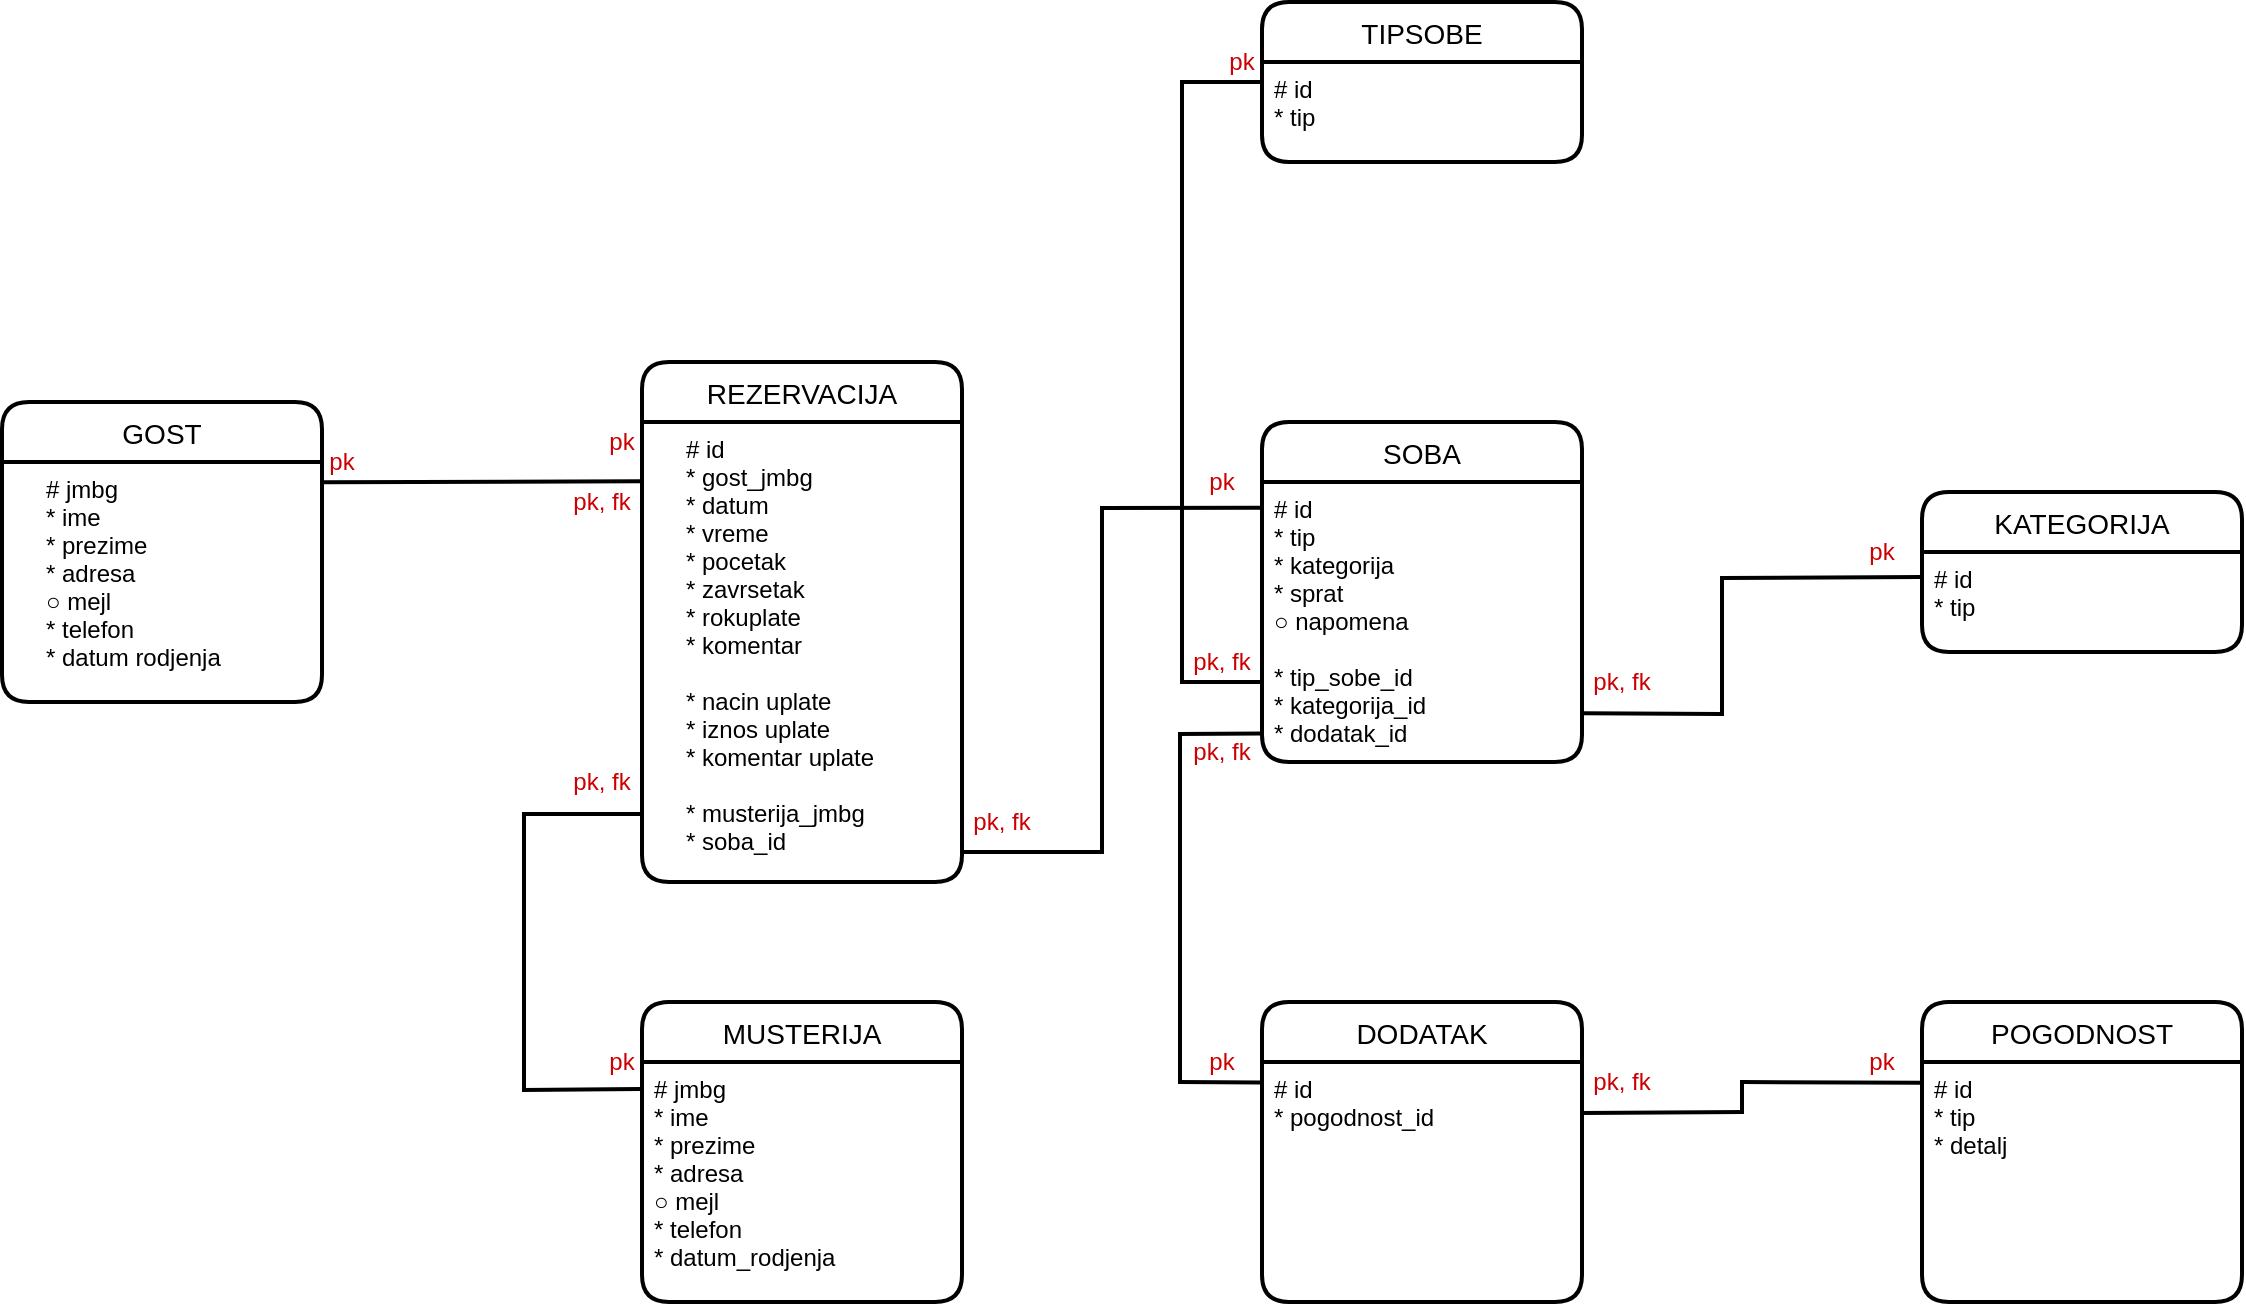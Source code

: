 <mxfile version="13.1.1" type="device"><diagram id="N1i-47K3Nv_V_qPSBVKC" name="Page-1"><mxGraphModel dx="2272" dy="1891" grid="1" gridSize="10" guides="1" tooltips="1" connect="1" arrows="1" fold="1" page="1" pageScale="1" pageWidth="850" pageHeight="1100" math="0" shadow="0"><root><mxCell id="0"/><mxCell id="1" parent="0"/><mxCell id="1yKAOsxujqE0B-REHoKv-5" value="SOBA" style="swimlane;childLayout=stackLayout;horizontal=1;startSize=30;horizontalStack=0;rounded=1;fontSize=14;fontStyle=0;strokeWidth=2;resizeParent=0;resizeLast=1;shadow=0;dashed=0;align=center;fillColor=none;fontColor=#000000;" parent="1" vertex="1"><mxGeometry x="250" y="-10" width="160" height="170" as="geometry"/></mxCell><mxCell id="1yKAOsxujqE0B-REHoKv-6" value="# id&#xA;* tip&#xA;* kategorija&#xA;* sprat&#xA;○ napomena&#xA;&#xA;* tip_sobe_id&#xA;* kategorija_id&#xA;* dodatak_id&#xA;" style="align=left;strokeColor=none;fillColor=none;spacingLeft=4;fontSize=12;verticalAlign=top;resizable=0;rotatable=0;part=1;" parent="1yKAOsxujqE0B-REHoKv-5" vertex="1"><mxGeometry y="30" width="160" height="140" as="geometry"/></mxCell><mxCell id="1yKAOsxujqE0B-REHoKv-7" value="TIPSOBE" style="swimlane;childLayout=stackLayout;horizontal=1;startSize=30;horizontalStack=0;rounded=1;fontSize=14;fontStyle=0;strokeWidth=2;resizeParent=0;resizeLast=1;shadow=0;dashed=0;align=center;fillColor=none;fontColor=#000000;" parent="1" vertex="1"><mxGeometry x="250" y="-220" width="160" height="80" as="geometry"/></mxCell><mxCell id="1yKAOsxujqE0B-REHoKv-8" value="# id&#xA;* tip&#xA;" style="align=left;strokeColor=none;fillColor=none;spacingLeft=4;fontSize=12;verticalAlign=top;resizable=0;rotatable=0;part=1;" parent="1yKAOsxujqE0B-REHoKv-7" vertex="1"><mxGeometry y="30" width="160" height="50" as="geometry"/></mxCell><mxCell id="1yKAOsxujqE0B-REHoKv-11" value="KATEGORIJA" style="swimlane;childLayout=stackLayout;horizontal=1;startSize=30;horizontalStack=0;rounded=1;fontSize=14;fontStyle=0;strokeWidth=2;resizeParent=0;resizeLast=1;shadow=0;dashed=0;align=center;fillColor=none;fontColor=#000000;" parent="1" vertex="1"><mxGeometry x="580" y="25" width="160" height="80" as="geometry"/></mxCell><mxCell id="1yKAOsxujqE0B-REHoKv-12" value="# id&#xA;* tip&#xA;" style="align=left;strokeColor=none;fillColor=none;spacingLeft=4;fontSize=12;verticalAlign=top;resizable=0;rotatable=0;part=1;" parent="1yKAOsxujqE0B-REHoKv-11" vertex="1"><mxGeometry y="30" width="160" height="50" as="geometry"/></mxCell><mxCell id="1yKAOsxujqE0B-REHoKv-22" value="DODATAK" style="swimlane;childLayout=stackLayout;horizontal=1;startSize=30;horizontalStack=0;rounded=1;fontSize=14;fontStyle=0;strokeWidth=2;resizeParent=0;resizeLast=1;shadow=0;dashed=0;align=center;fillColor=none;fontColor=#000000;" parent="1" vertex="1"><mxGeometry x="250" y="280" width="160" height="150" as="geometry"/></mxCell><mxCell id="1yKAOsxujqE0B-REHoKv-23" value="# id&#xA;* pogodnost_id&#xA;" style="align=left;strokeColor=none;fillColor=none;spacingLeft=4;fontSize=12;verticalAlign=top;resizable=0;rotatable=0;part=1;" parent="1yKAOsxujqE0B-REHoKv-22" vertex="1"><mxGeometry y="30" width="160" height="120" as="geometry"/></mxCell><mxCell id="1yKAOsxujqE0B-REHoKv-50" value="POGODNOST" style="swimlane;childLayout=stackLayout;horizontal=1;startSize=30;horizontalStack=0;rounded=1;fontSize=14;fontStyle=0;strokeWidth=2;resizeParent=0;resizeLast=1;shadow=0;dashed=0;align=center;fillColor=none;fontColor=#000000;" parent="1" vertex="1"><mxGeometry x="580" y="280" width="160" height="150" as="geometry"/></mxCell><mxCell id="1yKAOsxujqE0B-REHoKv-51" value="# id&#xA;* tip&#xA;* detalj&#xA;&#xA;" style="align=left;strokeColor=none;fillColor=none;spacingLeft=4;fontSize=12;verticalAlign=top;resizable=0;rotatable=0;part=1;" parent="1yKAOsxujqE0B-REHoKv-50" vertex="1"><mxGeometry y="30" width="160" height="120" as="geometry"/></mxCell><mxCell id="1yKAOsxujqE0B-REHoKv-16" value="REZERVACIJA" style="swimlane;childLayout=stackLayout;horizontal=1;startSize=30;horizontalStack=0;rounded=1;fontSize=14;fontStyle=0;strokeWidth=2;resizeParent=0;resizeLast=1;shadow=0;dashed=0;align=center;fillColor=none;fontColor=#000000;" parent="1" vertex="1"><mxGeometry x="-60" y="-40" width="160" height="260" as="geometry"/></mxCell><mxCell id="1yKAOsxujqE0B-REHoKv-17" value="# id&#xA;* gost_jmbg&#xA;* datum&#xA;* vreme&#xA;* pocetak&#xA;* zavrsetak&#xA;* rokuplate&#xA;* komentar &#xA;&#xA;* nacin uplate&#xA;* iznos uplate&#xA;* komentar uplate&#xA;&#xA;* musterija_jmbg&#xA;* soba_id&#xA;&#xA;&#xA;" style="align=left;strokeColor=none;fillColor=none;spacingLeft=20;fontSize=12;verticalAlign=top;resizable=0;rotatable=0;part=1;" parent="1yKAOsxujqE0B-REHoKv-16" vertex="1"><mxGeometry y="30" width="160" height="230" as="geometry"/></mxCell><mxCell id="1yKAOsxujqE0B-REHoKv-18" value="MUSTERIJA" style="swimlane;childLayout=stackLayout;horizontal=1;startSize=30;horizontalStack=0;rounded=1;fontSize=14;fontStyle=0;strokeWidth=2;resizeParent=0;resizeLast=1;shadow=0;dashed=0;align=center;fillColor=none;fontColor=#000000;" parent="1" vertex="1"><mxGeometry x="-60" y="280" width="160" height="150" as="geometry"/></mxCell><mxCell id="1yKAOsxujqE0B-REHoKv-19" value="# jmbg&#xA;* ime&#xA;* prezime&#xA;* adresa&#xA;○ mejl&#xA;* telefon&#xA;* datum_rodjenja" style="align=left;strokeColor=none;fillColor=none;spacingLeft=4;fontSize=12;verticalAlign=top;resizable=0;rotatable=0;part=1;" parent="1yKAOsxujqE0B-REHoKv-18" vertex="1"><mxGeometry y="30" width="160" height="120" as="geometry"/></mxCell><mxCell id="dCE8BZ0g_W73L0imwShd-17" value="pk" style="text;html=1;strokeColor=none;fillColor=none;align=center;verticalAlign=middle;whiteSpace=wrap;rounded=0;fontColor=#CC0000;" vertex="1" parent="1"><mxGeometry x="-230" width="40" height="20" as="geometry"/></mxCell><mxCell id="dCE8BZ0g_W73L0imwShd-18" value="" style="endArrow=none;html=1;strokeWidth=2;fontColor=#CC0000;exitX=0.996;exitY=0.084;exitDx=0;exitDy=0;exitPerimeter=0;entryX=-0.002;entryY=0.129;entryDx=0;entryDy=0;entryPerimeter=0;" edge="1" parent="1" source="1yKAOsxujqE0B-REHoKv-2" target="1yKAOsxujqE0B-REHoKv-17"><mxGeometry width="50" height="50" relative="1" as="geometry"><mxPoint x="-180" y="50" as="sourcePoint"/><mxPoint x="-63" y="16" as="targetPoint"/></mxGeometry></mxCell><mxCell id="dCE8BZ0g_W73L0imwShd-19" value="pk" style="text;html=1;strokeColor=none;fillColor=none;align=center;verticalAlign=middle;whiteSpace=wrap;rounded=0;fontColor=#CC0000;" vertex="1" parent="1"><mxGeometry x="-90" y="-10" width="40" height="20" as="geometry"/></mxCell><mxCell id="dCE8BZ0g_W73L0imwShd-20" value="pk, fk" style="text;html=1;strokeColor=none;fillColor=none;align=center;verticalAlign=middle;whiteSpace=wrap;rounded=0;fontColor=#CC0000;" vertex="1" parent="1"><mxGeometry x="-100" y="20" width="40" height="20" as="geometry"/></mxCell><mxCell id="dCE8BZ0g_W73L0imwShd-21" value="" style="endArrow=none;html=1;strokeWidth=2;fontColor=#CC0000;" edge="1" parent="1"><mxGeometry width="50" height="50" relative="1" as="geometry"><mxPoint x="-120" y="186" as="sourcePoint"/><mxPoint x="-61" y="186" as="targetPoint"/></mxGeometry></mxCell><mxCell id="dCE8BZ0g_W73L0imwShd-23" value="" style="endArrow=none;html=1;strokeWidth=2;fontColor=#CC0000;" edge="1" parent="1"><mxGeometry width="50" height="50" relative="1" as="geometry"><mxPoint x="-119" y="325" as="sourcePoint"/><mxPoint x="-119" y="186" as="targetPoint"/></mxGeometry></mxCell><mxCell id="dCE8BZ0g_W73L0imwShd-24" value="" style="endArrow=none;html=1;strokeWidth=2;fontColor=#CC0000;entryX=-0.006;entryY=0.113;entryDx=0;entryDy=0;entryPerimeter=0;" edge="1" parent="1" target="1yKAOsxujqE0B-REHoKv-19"><mxGeometry width="50" height="50" relative="1" as="geometry"><mxPoint x="-120" y="324" as="sourcePoint"/><mxPoint x="-80" y="340" as="targetPoint"/></mxGeometry></mxCell><mxCell id="dCE8BZ0g_W73L0imwShd-25" value="pk" style="text;html=1;strokeColor=none;fillColor=none;align=center;verticalAlign=middle;whiteSpace=wrap;rounded=0;fontColor=#CC0000;" vertex="1" parent="1"><mxGeometry x="-90" y="300" width="40" height="20" as="geometry"/></mxCell><mxCell id="dCE8BZ0g_W73L0imwShd-26" value="pk, fk" style="text;html=1;strokeColor=none;fillColor=none;align=center;verticalAlign=middle;whiteSpace=wrap;rounded=0;fontColor=#CC0000;" vertex="1" parent="1"><mxGeometry x="-100" y="160" width="40" height="20" as="geometry"/></mxCell><mxCell id="dCE8BZ0g_W73L0imwShd-28" value="" style="endArrow=none;html=1;strokeWidth=2;fontColor=#CC0000;entryX=1.006;entryY=0.935;entryDx=0;entryDy=0;entryPerimeter=0;" edge="1" parent="1" target="1yKAOsxujqE0B-REHoKv-17"><mxGeometry width="50" height="50" relative="1" as="geometry"><mxPoint x="170" y="205" as="sourcePoint"/><mxPoint x="-61" y="186" as="targetPoint"/></mxGeometry></mxCell><mxCell id="dCE8BZ0g_W73L0imwShd-29" value="" style="endArrow=none;html=1;strokeWidth=2;fontColor=#CC0000;" edge="1" parent="1"><mxGeometry width="50" height="50" relative="1" as="geometry"><mxPoint x="170" y="32" as="sourcePoint"/><mxPoint x="170" y="206" as="targetPoint"/></mxGeometry></mxCell><mxCell id="dCE8BZ0g_W73L0imwShd-30" value="" style="endArrow=none;html=1;strokeWidth=2;fontColor=#CC0000;entryX=0;entryY=0.092;entryDx=0;entryDy=0;entryPerimeter=0;" edge="1" parent="1" target="1yKAOsxujqE0B-REHoKv-6"><mxGeometry width="50" height="50" relative="1" as="geometry"><mxPoint x="169" y="33" as="sourcePoint"/><mxPoint x="240" y="114.563" as="targetPoint"/></mxGeometry></mxCell><mxCell id="dCE8BZ0g_W73L0imwShd-31" value="pk" style="text;html=1;strokeColor=none;fillColor=none;align=center;verticalAlign=middle;whiteSpace=wrap;rounded=0;fontColor=#CC0000;" vertex="1" parent="1"><mxGeometry x="210" y="10" width="40" height="20" as="geometry"/></mxCell><mxCell id="1yKAOsxujqE0B-REHoKv-1" value="GOST" style="swimlane;childLayout=stackLayout;horizontal=1;startSize=30;horizontalStack=0;rounded=1;fontSize=14;fontStyle=0;strokeWidth=2;resizeParent=0;resizeLast=1;shadow=0;dashed=0;align=center;fillColor=none;fontColor=#000000;swimlaneLine=1;flipV=0;flipH=0;direction=east;" parent="1" vertex="1"><mxGeometry x="-380" y="-20" width="160" height="150" as="geometry"/></mxCell><mxCell id="1yKAOsxujqE0B-REHoKv-2" value="# jmbg&#xA;* ime&#xA;* prezime&#xA;* adresa&#xA;○ mejl&#xA;* telefon&#xA;* datum rodjenja&#xA;" style="align=left;strokeColor=none;fillColor=none;spacingLeft=20;fontSize=12;verticalAlign=top;resizable=0;rotatable=0;part=1;fontStyle=0" parent="1yKAOsxujqE0B-REHoKv-1" vertex="1"><mxGeometry y="30" width="160" height="120" as="geometry"/></mxCell><mxCell id="dCE8BZ0g_W73L0imwShd-32" value="pk, fk" style="text;html=1;strokeColor=none;fillColor=none;align=center;verticalAlign=middle;whiteSpace=wrap;rounded=0;fontColor=#CC0000;" vertex="1" parent="1"><mxGeometry x="100" y="180" width="40" height="20" as="geometry"/></mxCell><mxCell id="dCE8BZ0g_W73L0imwShd-33" value="" style="endArrow=none;html=1;strokeWidth=2;fontColor=#CC0000;entryX=0;entryY=0.714;entryDx=0;entryDy=0;entryPerimeter=0;" edge="1" parent="1" target="1yKAOsxujqE0B-REHoKv-6"><mxGeometry width="50" height="50" relative="1" as="geometry"><mxPoint x="209" y="120" as="sourcePoint"/><mxPoint x="250" y="32.88" as="targetPoint"/></mxGeometry></mxCell><mxCell id="dCE8BZ0g_W73L0imwShd-34" value="" style="endArrow=none;html=1;strokeWidth=2;fontColor=#CC0000;" edge="1" parent="1"><mxGeometry width="50" height="50" relative="1" as="geometry"><mxPoint x="210" y="120" as="sourcePoint"/><mxPoint x="210" y="-180" as="targetPoint"/></mxGeometry></mxCell><mxCell id="dCE8BZ0g_W73L0imwShd-35" value="" style="endArrow=none;html=1;strokeWidth=2;fontColor=#CC0000;exitX=0;exitY=0.2;exitDx=0;exitDy=0;exitPerimeter=0;" edge="1" parent="1" source="1yKAOsxujqE0B-REHoKv-8"><mxGeometry width="50" height="50" relative="1" as="geometry"><mxPoint x="320" y="-70" as="sourcePoint"/><mxPoint x="209" y="-180" as="targetPoint"/></mxGeometry></mxCell><mxCell id="dCE8BZ0g_W73L0imwShd-36" value="" style="endArrow=none;html=1;strokeWidth=2;fontColor=#CC0000;exitX=1.006;exitY=0.826;exitDx=0;exitDy=0;exitPerimeter=0;" edge="1" parent="1" source="1yKAOsxujqE0B-REHoKv-6"><mxGeometry width="50" height="50" relative="1" as="geometry"><mxPoint x="209" y="120" as="sourcePoint"/><mxPoint x="480" y="136" as="targetPoint"/></mxGeometry></mxCell><mxCell id="dCE8BZ0g_W73L0imwShd-37" value="" style="endArrow=none;html=1;strokeWidth=2;fontColor=#CC0000;" edge="1" parent="1"><mxGeometry width="50" height="50" relative="1" as="geometry"><mxPoint x="480" y="67" as="sourcePoint"/><mxPoint x="480" y="137" as="targetPoint"/></mxGeometry></mxCell><mxCell id="dCE8BZ0g_W73L0imwShd-38" value="" style="endArrow=none;html=1;strokeWidth=2;fontColor=#CC0000;entryX=0;entryY=0.25;entryDx=0;entryDy=0;" edge="1" parent="1" target="1yKAOsxujqE0B-REHoKv-12"><mxGeometry width="50" height="50" relative="1" as="geometry"><mxPoint x="480" y="68" as="sourcePoint"/><mxPoint x="480" y="136" as="targetPoint"/></mxGeometry></mxCell><mxCell id="dCE8BZ0g_W73L0imwShd-39" value="" style="endArrow=none;html=1;strokeWidth=2;fontColor=#CC0000;entryX=-0.002;entryY=0.898;entryDx=0;entryDy=0;entryPerimeter=0;" edge="1" parent="1" target="1yKAOsxujqE0B-REHoKv-6"><mxGeometry width="50" height="50" relative="1" as="geometry"><mxPoint x="208" y="146" as="sourcePoint"/><mxPoint x="250" y="119.96" as="targetPoint"/></mxGeometry></mxCell><mxCell id="dCE8BZ0g_W73L0imwShd-40" value="" style="endArrow=none;html=1;strokeWidth=2;fontColor=#CC0000;" edge="1" parent="1"><mxGeometry width="50" height="50" relative="1" as="geometry"><mxPoint x="209" y="146.0" as="sourcePoint"/><mxPoint x="209" y="320" as="targetPoint"/></mxGeometry></mxCell><mxCell id="dCE8BZ0g_W73L0imwShd-41" value="" style="endArrow=none;html=1;strokeWidth=2;fontColor=#CC0000;exitX=-0.003;exitY=0.085;exitDx=0;exitDy=0;exitPerimeter=0;" edge="1" parent="1" source="1yKAOsxujqE0B-REHoKv-23"><mxGeometry width="50" height="50" relative="1" as="geometry"><mxPoint x="209.0" y="146.0" as="sourcePoint"/><mxPoint x="208" y="320" as="targetPoint"/></mxGeometry></mxCell><mxCell id="dCE8BZ0g_W73L0imwShd-42" value="" style="endArrow=none;html=1;strokeWidth=2;fontColor=#CC0000;exitX=0.997;exitY=0.212;exitDx=0;exitDy=0;exitPerimeter=0;" edge="1" parent="1" source="1yKAOsxujqE0B-REHoKv-23"><mxGeometry width="50" height="50" relative="1" as="geometry"><mxPoint x="249.52" y="320.2" as="sourcePoint"/><mxPoint x="491" y="335" as="targetPoint"/></mxGeometry></mxCell><mxCell id="dCE8BZ0g_W73L0imwShd-43" value="" style="endArrow=none;html=1;strokeWidth=2;fontColor=#CC0000;" edge="1" parent="1"><mxGeometry width="50" height="50" relative="1" as="geometry"><mxPoint x="490" y="319" as="sourcePoint"/><mxPoint x="490" y="335" as="targetPoint"/></mxGeometry></mxCell><mxCell id="dCE8BZ0g_W73L0imwShd-44" value="" style="endArrow=none;html=1;strokeWidth=2;fontColor=#CC0000;entryX=-0.005;entryY=0.086;entryDx=0;entryDy=0;entryPerimeter=0;" edge="1" parent="1" target="1yKAOsxujqE0B-REHoKv-51"><mxGeometry width="50" height="50" relative="1" as="geometry"><mxPoint x="490" y="320" as="sourcePoint"/><mxPoint x="490" y="335" as="targetPoint"/></mxGeometry></mxCell><mxCell id="dCE8BZ0g_W73L0imwShd-45" value="pk" style="text;html=1;strokeColor=none;fillColor=none;align=center;verticalAlign=middle;whiteSpace=wrap;rounded=0;fontColor=#CC0000;" vertex="1" parent="1"><mxGeometry x="220" y="-200" width="40" height="20" as="geometry"/></mxCell><mxCell id="dCE8BZ0g_W73L0imwShd-46" value="pk, fk" style="text;html=1;strokeColor=none;fillColor=none;align=center;verticalAlign=middle;whiteSpace=wrap;rounded=0;fontColor=#CC0000;" vertex="1" parent="1"><mxGeometry x="210" y="100" width="40" height="20" as="geometry"/></mxCell><mxCell id="dCE8BZ0g_W73L0imwShd-47" value="pk, fk" style="text;html=1;strokeColor=none;fillColor=none;align=center;verticalAlign=middle;whiteSpace=wrap;rounded=0;fontColor=#CC0000;" vertex="1" parent="1"><mxGeometry x="410" y="110" width="40" height="20" as="geometry"/></mxCell><mxCell id="dCE8BZ0g_W73L0imwShd-48" value="pk, fk" style="text;html=1;strokeColor=none;fillColor=none;align=center;verticalAlign=middle;whiteSpace=wrap;rounded=0;fontColor=#CC0000;" vertex="1" parent="1"><mxGeometry x="210" y="145" width="40" height="20" as="geometry"/></mxCell><mxCell id="dCE8BZ0g_W73L0imwShd-49" value="pk" style="text;html=1;strokeColor=none;fillColor=none;align=center;verticalAlign=middle;whiteSpace=wrap;rounded=0;fontColor=#CC0000;" vertex="1" parent="1"><mxGeometry x="540" y="45" width="40" height="20" as="geometry"/></mxCell><mxCell id="dCE8BZ0g_W73L0imwShd-51" value="pk, fk" style="text;html=1;strokeColor=none;fillColor=none;align=center;verticalAlign=middle;whiteSpace=wrap;rounded=0;fontColor=#CC0000;" vertex="1" parent="1"><mxGeometry x="410" y="310" width="40" height="20" as="geometry"/></mxCell><mxCell id="dCE8BZ0g_W73L0imwShd-52" value="pk" style="text;html=1;strokeColor=none;fillColor=none;align=center;verticalAlign=middle;whiteSpace=wrap;rounded=0;fontColor=#CC0000;" vertex="1" parent="1"><mxGeometry x="540" y="300" width="40" height="20" as="geometry"/></mxCell><mxCell id="dCE8BZ0g_W73L0imwShd-53" value="pk" style="text;html=1;strokeColor=none;fillColor=none;align=center;verticalAlign=middle;whiteSpace=wrap;rounded=0;fontColor=#CC0000;" vertex="1" parent="1"><mxGeometry x="210" y="300" width="40" height="20" as="geometry"/></mxCell></root></mxGraphModel></diagram></mxfile>